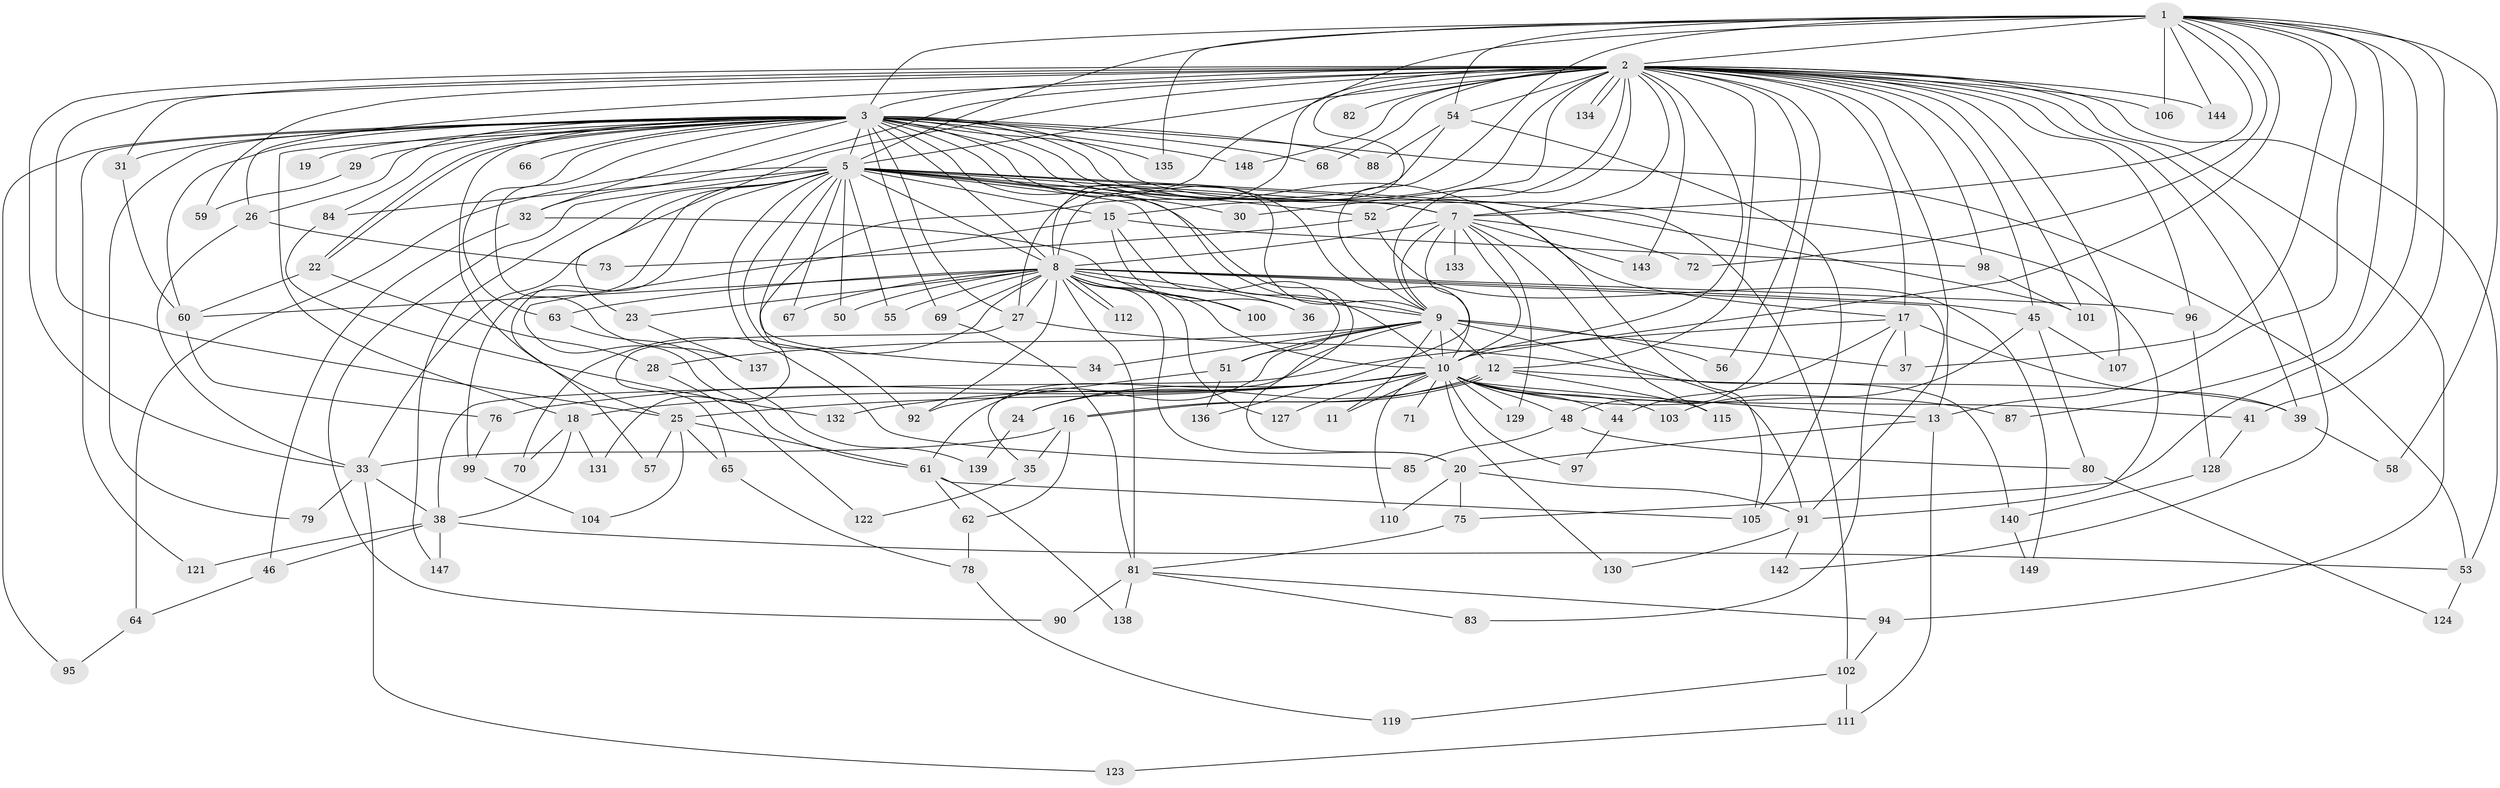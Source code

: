 // Generated by graph-tools (version 1.1) at 2025/51/02/27/25 19:51:44]
// undirected, 122 vertices, 269 edges
graph export_dot {
graph [start="1"]
  node [color=gray90,style=filled];
  1 [super="+118"];
  2 [super="+6"];
  3 [super="+4"];
  5 [super="+114"];
  7 [super="+120"];
  8 [super="+116"];
  9 [super="+126"];
  10 [super="+14"];
  11;
  12 [super="+86"];
  13 [super="+125"];
  15 [super="+21"];
  16;
  17 [super="+77"];
  18;
  19;
  20 [super="+43"];
  22;
  23;
  24;
  25 [super="+40"];
  26 [super="+49"];
  27 [super="+42"];
  28;
  29;
  30;
  31;
  32;
  33 [super="+47"];
  34;
  35;
  36;
  37;
  38 [super="+141"];
  39;
  41;
  44;
  45;
  46;
  48 [super="+109"];
  50;
  51;
  52;
  53 [super="+89"];
  54 [super="+117"];
  55;
  56;
  57;
  58;
  59;
  60 [super="+74"];
  61 [super="+113"];
  62;
  63;
  64;
  65;
  66;
  67;
  68;
  69 [super="+145"];
  70;
  71;
  72;
  73;
  75;
  76;
  78;
  79;
  80;
  81;
  82;
  83;
  84;
  85;
  87;
  88;
  90;
  91 [super="+93"];
  92;
  94;
  95;
  96 [super="+146"];
  97;
  98;
  99;
  100;
  101 [super="+108"];
  102;
  103;
  104;
  105;
  106;
  107;
  110;
  111;
  112;
  115;
  119;
  121;
  122;
  123;
  124;
  127;
  128;
  129;
  130;
  131;
  132;
  133;
  134;
  135;
  136;
  137;
  138;
  139;
  140;
  142;
  143;
  144;
  147;
  148;
  149;
  1 -- 2 [weight=2];
  1 -- 3 [weight=2];
  1 -- 5 [weight=2];
  1 -- 7;
  1 -- 8;
  1 -- 9;
  1 -- 10;
  1 -- 37;
  1 -- 41;
  1 -- 54;
  1 -- 58;
  1 -- 72;
  1 -- 75;
  1 -- 87;
  1 -- 106;
  1 -- 135;
  1 -- 144;
  1 -- 13;
  2 -- 3 [weight=4];
  2 -- 5 [weight=2];
  2 -- 7 [weight=2];
  2 -- 8 [weight=2];
  2 -- 9 [weight=2];
  2 -- 10 [weight=2];
  2 -- 12;
  2 -- 13;
  2 -- 17;
  2 -- 23;
  2 -- 26;
  2 -- 27;
  2 -- 30;
  2 -- 31;
  2 -- 32;
  2 -- 48 [weight=2];
  2 -- 52;
  2 -- 53;
  2 -- 54;
  2 -- 59;
  2 -- 68;
  2 -- 82 [weight=2];
  2 -- 98;
  2 -- 101;
  2 -- 106;
  2 -- 107;
  2 -- 134;
  2 -- 134;
  2 -- 142;
  2 -- 143;
  2 -- 144;
  2 -- 148;
  2 -- 15 [weight=2];
  2 -- 94;
  2 -- 96;
  2 -- 39;
  2 -- 45;
  2 -- 56;
  2 -- 25;
  2 -- 33;
  3 -- 5 [weight=2];
  3 -- 7 [weight=2];
  3 -- 8 [weight=2];
  3 -- 9 [weight=2];
  3 -- 10 [weight=2];
  3 -- 19 [weight=2];
  3 -- 22;
  3 -- 22;
  3 -- 25;
  3 -- 29 [weight=2];
  3 -- 31;
  3 -- 60;
  3 -- 68;
  3 -- 69;
  3 -- 79;
  3 -- 88;
  3 -- 91;
  3 -- 95;
  3 -- 102;
  3 -- 105;
  3 -- 121;
  3 -- 135;
  3 -- 66;
  3 -- 137;
  3 -- 18;
  3 -- 20;
  3 -- 84;
  3 -- 148;
  3 -- 26;
  3 -- 27;
  3 -- 32;
  3 -- 63;
  3 -- 53;
  5 -- 7 [weight=2];
  5 -- 8;
  5 -- 9;
  5 -- 10;
  5 -- 15;
  5 -- 17;
  5 -- 30;
  5 -- 33;
  5 -- 34;
  5 -- 50;
  5 -- 52;
  5 -- 55;
  5 -- 57;
  5 -- 64;
  5 -- 67;
  5 -- 84;
  5 -- 85;
  5 -- 90;
  5 -- 99;
  5 -- 101;
  5 -- 147;
  5 -- 92;
  7 -- 8;
  7 -- 9;
  7 -- 10;
  7 -- 72;
  7 -- 115;
  7 -- 129;
  7 -- 133 [weight=2];
  7 -- 136;
  7 -- 143;
  8 -- 9;
  8 -- 10 [weight=2];
  8 -- 23;
  8 -- 36;
  8 -- 45;
  8 -- 50;
  8 -- 55;
  8 -- 63;
  8 -- 67;
  8 -- 69;
  8 -- 70;
  8 -- 81;
  8 -- 91;
  8 -- 92;
  8 -- 96 [weight=2];
  8 -- 100;
  8 -- 112;
  8 -- 112;
  8 -- 127;
  8 -- 20;
  8 -- 27;
  8 -- 60;
  9 -- 10;
  9 -- 11;
  9 -- 12;
  9 -- 28;
  9 -- 34;
  9 -- 35;
  9 -- 37;
  9 -- 51;
  9 -- 56;
  9 -- 61;
  9 -- 91;
  10 -- 11;
  10 -- 13;
  10 -- 18;
  10 -- 24;
  10 -- 41;
  10 -- 44;
  10 -- 48;
  10 -- 71 [weight=2];
  10 -- 76;
  10 -- 87;
  10 -- 103;
  10 -- 110;
  10 -- 129;
  10 -- 97;
  10 -- 130;
  10 -- 132;
  10 -- 25;
  10 -- 127;
  12 -- 16;
  12 -- 16;
  12 -- 24;
  12 -- 115;
  12 -- 39;
  13 -- 20;
  13 -- 111;
  15 -- 36;
  15 -- 51;
  15 -- 61;
  15 -- 98;
  16 -- 33;
  16 -- 35;
  16 -- 62;
  17 -- 38;
  17 -- 39;
  17 -- 44;
  17 -- 83;
  17 -- 37;
  18 -- 38;
  18 -- 70;
  18 -- 131;
  20 -- 75;
  20 -- 110;
  20 -- 91;
  22 -- 28;
  22 -- 60;
  23 -- 137;
  24 -- 139;
  25 -- 57;
  25 -- 61;
  25 -- 104;
  25 -- 65;
  26 -- 73;
  26 -- 33;
  27 -- 65;
  27 -- 140;
  28 -- 122;
  29 -- 59;
  31 -- 60;
  32 -- 46;
  32 -- 100;
  33 -- 38;
  33 -- 123;
  33 -- 79;
  35 -- 122;
  38 -- 46;
  38 -- 53;
  38 -- 121;
  38 -- 147;
  39 -- 58;
  41 -- 128;
  44 -- 97;
  45 -- 80;
  45 -- 103;
  45 -- 107;
  46 -- 64;
  48 -- 80;
  48 -- 85;
  51 -- 92;
  51 -- 136;
  52 -- 73;
  52 -- 149;
  53 -- 124;
  54 -- 88;
  54 -- 105;
  54 -- 131;
  60 -- 76;
  61 -- 62;
  61 -- 105;
  61 -- 138;
  62 -- 78;
  63 -- 139;
  64 -- 95;
  65 -- 78;
  69 -- 81;
  75 -- 81;
  76 -- 99;
  78 -- 119;
  80 -- 124;
  81 -- 83;
  81 -- 90;
  81 -- 94;
  81 -- 138;
  84 -- 132;
  91 -- 130;
  91 -- 142;
  94 -- 102;
  96 -- 128;
  98 -- 101;
  99 -- 104;
  102 -- 111;
  102 -- 119;
  111 -- 123;
  128 -- 140;
  140 -- 149;
}
